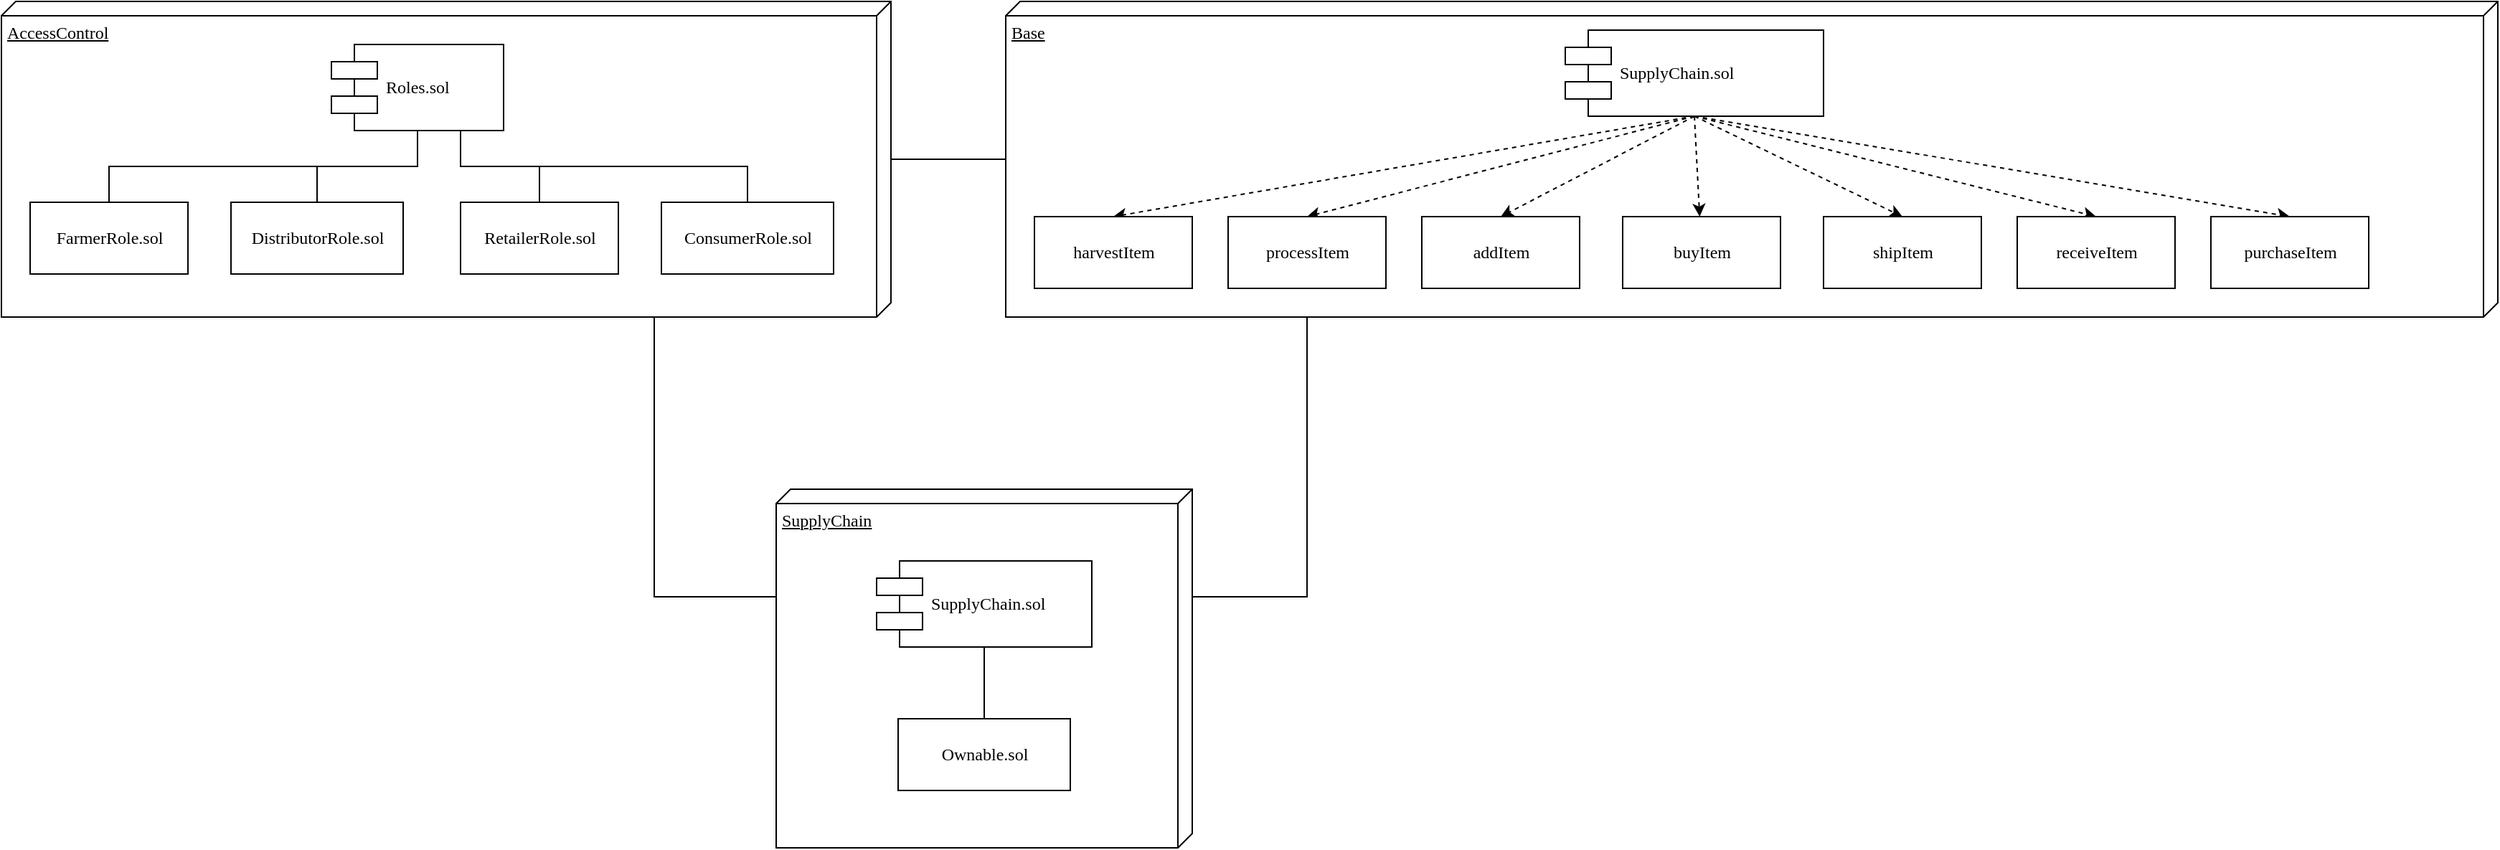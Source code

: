 <mxfile version="10.7.7" type="google"><diagram name="Page-1" id="5f0bae14-7c28-e335-631c-24af17079c00"><mxGraphModel dx="1946" dy="627" grid="1" gridSize="10" guides="1" tooltips="1" connect="1" arrows="1" fold="1" page="1" pageScale="1" pageWidth="1100" pageHeight="850" background="#ffffff" math="0" shadow="0"><root><mxCell id="0"/><mxCell id="1" parent="0"/><mxCell id="aAHase45reV0_nsCXkUk-1" value="" style="edgeStyle=orthogonalEdgeStyle;rounded=0;orthogonalLoop=1;jettySize=auto;html=1;endArrow=none;endFill=0;" edge="1" parent="1" source="39150e848f15840c-1" target="39150e848f15840c-2"><mxGeometry relative="1" as="geometry"/></mxCell><mxCell id="39150e848f15840c-1" value="AccessControl" style="verticalAlign=top;align=left;spacingTop=8;spacingLeft=2;spacingRight=12;shape=cube;size=10;direction=south;fontStyle=4;html=1;rounded=0;shadow=0;comic=0;labelBackgroundColor=none;strokeColor=#000000;strokeWidth=1;fillColor=#ffffff;fontFamily=Verdana;fontSize=12;fontColor=#000000;" parent="1" vertex="1"><mxGeometry x="-170" y="70" width="620" height="220" as="geometry"/></mxCell><mxCell id="39150e848f15840c-2" value="Base" style="verticalAlign=top;align=left;spacingTop=8;spacingLeft=2;spacingRight=12;shape=cube;size=10;direction=south;fontStyle=4;html=1;rounded=0;shadow=0;comic=0;labelBackgroundColor=none;strokeColor=#000000;strokeWidth=1;fillColor=#ffffff;fontFamily=Verdana;fontSize=12;fontColor=#000000;" parent="1" vertex="1"><mxGeometry x="530" y="70" width="1040" height="220" as="geometry"/></mxCell><mxCell id="39150e848f15840c-3" value="SupplyChain" style="verticalAlign=top;align=left;spacingTop=8;spacingLeft=2;spacingRight=12;shape=cube;size=10;direction=south;fontStyle=4;html=1;rounded=0;shadow=0;comic=0;labelBackgroundColor=none;strokeColor=#000000;strokeWidth=1;fillColor=#ffffff;fontFamily=Verdana;fontSize=12;fontColor=#000000;" parent="1" vertex="1"><mxGeometry x="370" y="410" width="290" height="250" as="geometry"/></mxCell><mxCell id="39150e848f15840c-4" value="FarmerRole.sol" style="html=1;rounded=0;shadow=0;comic=0;labelBackgroundColor=none;strokeColor=#000000;strokeWidth=1;fillColor=#ffffff;fontFamily=Verdana;fontSize=12;fontColor=#000000;align=center;" parent="1" vertex="1"><mxGeometry x="-150" y="210" width="110" height="50" as="geometry"/></mxCell><mxCell id="aAHase45reV0_nsCXkUk-2" style="edgeStyle=orthogonalEdgeStyle;rounded=0;orthogonalLoop=1;jettySize=auto;html=1;exitX=0.5;exitY=1;exitDx=0;exitDy=0;entryX=0.5;entryY=0;entryDx=0;entryDy=0;endArrow=none;endFill=0;" edge="1" parent="1" source="39150e848f15840c-5" target="39150e848f15840c-4"><mxGeometry relative="1" as="geometry"/></mxCell><mxCell id="aAHase45reV0_nsCXkUk-4" style="edgeStyle=orthogonalEdgeStyle;rounded=0;orthogonalLoop=1;jettySize=auto;html=1;exitX=0.5;exitY=1;exitDx=0;exitDy=0;entryX=0.5;entryY=0;entryDx=0;entryDy=0;endArrow=none;endFill=0;" edge="1" parent="1" source="39150e848f15840c-5" target="aAHase45reV0_nsCXkUk-3"><mxGeometry relative="1" as="geometry"/></mxCell><mxCell id="aAHase45reV0_nsCXkUk-7" style="edgeStyle=orthogonalEdgeStyle;rounded=0;orthogonalLoop=1;jettySize=auto;html=1;exitX=0.75;exitY=1;exitDx=0;exitDy=0;entryX=0.5;entryY=0;entryDx=0;entryDy=0;endArrow=none;endFill=0;" edge="1" parent="1" source="39150e848f15840c-5" target="aAHase45reV0_nsCXkUk-5"><mxGeometry relative="1" as="geometry"/></mxCell><mxCell id="aAHase45reV0_nsCXkUk-8" style="edgeStyle=orthogonalEdgeStyle;rounded=0;orthogonalLoop=1;jettySize=auto;html=1;exitX=0.75;exitY=1;exitDx=0;exitDy=0;endArrow=none;endFill=0;" edge="1" parent="1" source="39150e848f15840c-5" target="aAHase45reV0_nsCXkUk-6"><mxGeometry relative="1" as="geometry"/></mxCell><mxCell id="39150e848f15840c-5" value="Roles.sol" style="shape=component;align=left;spacingLeft=36;rounded=0;shadow=0;comic=0;labelBackgroundColor=none;strokeColor=#000000;strokeWidth=1;fillColor=#ffffff;fontFamily=Verdana;fontSize=12;fontColor=#000000;html=1;" parent="1" vertex="1"><mxGeometry x="60" y="100" width="120" height="60" as="geometry"/></mxCell><mxCell id="aAHase45reV0_nsCXkUk-21" style="edgeStyle=none;rounded=0;orthogonalLoop=1;jettySize=auto;html=1;exitX=0.5;exitY=1;exitDx=0;exitDy=0;entryX=0.5;entryY=0;entryDx=0;entryDy=0;dashed=1;startArrow=none;startFill=0;endArrow=classic;endFill=1;" edge="1" parent="1" source="39150e848f15840c-7" target="39150e848f15840c-8"><mxGeometry relative="1" as="geometry"/></mxCell><mxCell id="aAHase45reV0_nsCXkUk-22" style="edgeStyle=none;rounded=0;orthogonalLoop=1;jettySize=auto;html=1;exitX=0.5;exitY=1;exitDx=0;exitDy=0;entryX=0.5;entryY=0;entryDx=0;entryDy=0;dashed=1;startArrow=none;startFill=0;endArrow=classic;endFill=1;" edge="1" parent="1" source="39150e848f15840c-7" target="aAHase45reV0_nsCXkUk-14"><mxGeometry relative="1" as="geometry"/></mxCell><mxCell id="aAHase45reV0_nsCXkUk-23" style="edgeStyle=none;rounded=0;orthogonalLoop=1;jettySize=auto;html=1;exitX=0.5;exitY=1;exitDx=0;exitDy=0;entryX=0.5;entryY=0;entryDx=0;entryDy=0;dashed=1;startArrow=none;startFill=0;endArrow=classic;endFill=1;" edge="1" parent="1" source="39150e848f15840c-7" target="aAHase45reV0_nsCXkUk-16"><mxGeometry relative="1" as="geometry"/></mxCell><mxCell id="aAHase45reV0_nsCXkUk-24" style="edgeStyle=none;rounded=0;orthogonalLoop=1;jettySize=auto;html=1;exitX=0.5;exitY=1;exitDx=0;exitDy=0;dashed=1;startArrow=none;startFill=0;endArrow=classic;endFill=1;" edge="1" parent="1" source="39150e848f15840c-7" target="aAHase45reV0_nsCXkUk-17"><mxGeometry relative="1" as="geometry"/></mxCell><mxCell id="aAHase45reV0_nsCXkUk-25" style="edgeStyle=none;rounded=0;orthogonalLoop=1;jettySize=auto;html=1;exitX=0.5;exitY=1;exitDx=0;exitDy=0;entryX=0.5;entryY=0;entryDx=0;entryDy=0;dashed=1;startArrow=none;startFill=0;endArrow=classic;endFill=1;" edge="1" parent="1" source="39150e848f15840c-7" target="aAHase45reV0_nsCXkUk-18"><mxGeometry relative="1" as="geometry"/></mxCell><mxCell id="aAHase45reV0_nsCXkUk-26" style="edgeStyle=none;rounded=0;orthogonalLoop=1;jettySize=auto;html=1;exitX=0.5;exitY=1;exitDx=0;exitDy=0;entryX=0.5;entryY=0;entryDx=0;entryDy=0;dashed=1;startArrow=none;startFill=0;endArrow=classic;endFill=1;" edge="1" parent="1" source="39150e848f15840c-7" target="aAHase45reV0_nsCXkUk-19"><mxGeometry relative="1" as="geometry"/></mxCell><mxCell id="aAHase45reV0_nsCXkUk-27" style="edgeStyle=none;rounded=0;orthogonalLoop=1;jettySize=auto;html=1;exitX=0.5;exitY=1;exitDx=0;exitDy=0;entryX=0.5;entryY=0;entryDx=0;entryDy=0;dashed=1;startArrow=none;startFill=0;endArrow=classic;endFill=1;" edge="1" parent="1" source="39150e848f15840c-7" target="aAHase45reV0_nsCXkUk-20"><mxGeometry relative="1" as="geometry"/></mxCell><mxCell id="39150e848f15840c-7" value="SupplyChain.sol" style="shape=component;align=left;spacingLeft=36;rounded=0;shadow=0;comic=0;labelBackgroundColor=none;strokeColor=#000000;strokeWidth=1;fillColor=#ffffff;fontFamily=Verdana;fontSize=12;fontColor=#000000;html=1;" parent="1" vertex="1"><mxGeometry x="920" y="90" width="180" height="60" as="geometry"/></mxCell><mxCell id="39150e848f15840c-8" value="harvestItem&lt;br&gt;" style="html=1;rounded=0;shadow=0;comic=0;labelBackgroundColor=none;strokeColor=#000000;strokeWidth=1;fillColor=#ffffff;fontFamily=Verdana;fontSize=12;fontColor=#000000;align=center;" parent="1" vertex="1"><mxGeometry x="550" y="220" width="110" height="50" as="geometry"/></mxCell><mxCell id="aAHase45reV0_nsCXkUk-13" value="" style="edgeStyle=orthogonalEdgeStyle;rounded=0;orthogonalLoop=1;jettySize=auto;html=1;endArrow=none;endFill=0;" edge="1" parent="1" source="39150e848f15840c-10" target="aAHase45reV0_nsCXkUk-12"><mxGeometry relative="1" as="geometry"/></mxCell><mxCell id="39150e848f15840c-10" value="SupplyChain.sol" style="shape=component;align=left;spacingLeft=36;rounded=0;shadow=0;comic=0;labelBackgroundColor=none;strokeColor=#000000;strokeWidth=1;fillColor=#ffffff;fontFamily=Verdana;fontSize=12;fontColor=#000000;html=1;" parent="1" vertex="1"><mxGeometry x="440" y="460" width="150" height="60" as="geometry"/></mxCell><mxCell id="39150e848f15840c-17" style="edgeStyle=orthogonalEdgeStyle;rounded=0;html=1;labelBackgroundColor=none;startArrow=none;startFill=0;startSize=8;endArrow=none;endFill=0;endSize=16;fontFamily=Verdana;fontSize=12;" parent="1" source="39150e848f15840c-3" target="39150e848f15840c-2" edge="1"><mxGeometry relative="1" as="geometry"><Array as="points"><mxPoint x="740" y="485"/></Array></mxGeometry></mxCell><mxCell id="39150e848f15840c-18" style="edgeStyle=orthogonalEdgeStyle;rounded=0;html=1;labelBackgroundColor=none;startArrow=none;startFill=0;startSize=8;endArrow=none;endFill=0;endSize=16;fontFamily=Verdana;fontSize=12;" parent="1" source="39150e848f15840c-3" target="39150e848f15840c-1" edge="1"><mxGeometry relative="1" as="geometry"><Array as="points"><mxPoint x="285" y="485"/></Array></mxGeometry></mxCell><mxCell id="aAHase45reV0_nsCXkUk-3" value="DistributorRole.sol" style="html=1;rounded=0;shadow=0;comic=0;labelBackgroundColor=none;strokeColor=#000000;strokeWidth=1;fillColor=#ffffff;fontFamily=Verdana;fontSize=12;fontColor=#000000;align=center;" vertex="1" parent="1"><mxGeometry x="-10" y="210" width="120" height="50" as="geometry"/></mxCell><mxCell id="aAHase45reV0_nsCXkUk-5" value="RetailerRole.sol" style="html=1;rounded=0;shadow=0;comic=0;labelBackgroundColor=none;strokeColor=#000000;strokeWidth=1;fillColor=#ffffff;fontFamily=Verdana;fontSize=12;fontColor=#000000;align=center;" vertex="1" parent="1"><mxGeometry x="150" y="210" width="110" height="50" as="geometry"/></mxCell><mxCell id="aAHase45reV0_nsCXkUk-6" value="ConsumerRole.sol" style="html=1;rounded=0;shadow=0;comic=0;labelBackgroundColor=none;strokeColor=#000000;strokeWidth=1;fillColor=#ffffff;fontFamily=Verdana;fontSize=12;fontColor=#000000;align=center;" vertex="1" parent="1"><mxGeometry x="290" y="210" width="120" height="50" as="geometry"/></mxCell><mxCell id="aAHase45reV0_nsCXkUk-12" value="Ownable.sol" style="html=1;rounded=0;shadow=0;comic=0;labelBackgroundColor=none;strokeColor=#000000;strokeWidth=1;fillColor=#ffffff;fontFamily=Verdana;fontSize=12;fontColor=#000000;align=center;" vertex="1" parent="1"><mxGeometry x="455" y="570" width="120" height="50" as="geometry"/></mxCell><mxCell id="aAHase45reV0_nsCXkUk-14" value="processItem&lt;br&gt;" style="html=1;rounded=0;shadow=0;comic=0;labelBackgroundColor=none;strokeColor=#000000;strokeWidth=1;fillColor=#ffffff;fontFamily=Verdana;fontSize=12;fontColor=#000000;align=center;" vertex="1" parent="1"><mxGeometry x="685" y="220" width="110" height="50" as="geometry"/></mxCell><mxCell id="aAHase45reV0_nsCXkUk-16" value="addItem&lt;br&gt;" style="html=1;rounded=0;shadow=0;comic=0;labelBackgroundColor=none;strokeColor=#000000;strokeWidth=1;fillColor=#ffffff;fontFamily=Verdana;fontSize=12;fontColor=#000000;align=center;" vertex="1" parent="1"><mxGeometry x="820" y="220" width="110" height="50" as="geometry"/></mxCell><mxCell id="aAHase45reV0_nsCXkUk-17" value="buyItem&lt;br&gt;" style="html=1;rounded=0;shadow=0;comic=0;labelBackgroundColor=none;strokeColor=#000000;strokeWidth=1;fillColor=#ffffff;fontFamily=Verdana;fontSize=12;fontColor=#000000;align=center;" vertex="1" parent="1"><mxGeometry x="960" y="220" width="110" height="50" as="geometry"/></mxCell><mxCell id="aAHase45reV0_nsCXkUk-18" value="shipItem&lt;br&gt;" style="html=1;rounded=0;shadow=0;comic=0;labelBackgroundColor=none;strokeColor=#000000;strokeWidth=1;fillColor=#ffffff;fontFamily=Verdana;fontSize=12;fontColor=#000000;align=center;" vertex="1" parent="1"><mxGeometry x="1100" y="220" width="110" height="50" as="geometry"/></mxCell><mxCell id="aAHase45reV0_nsCXkUk-19" value="receiveItem&lt;br&gt;" style="html=1;rounded=0;shadow=0;comic=0;labelBackgroundColor=none;strokeColor=#000000;strokeWidth=1;fillColor=#ffffff;fontFamily=Verdana;fontSize=12;fontColor=#000000;align=center;" vertex="1" parent="1"><mxGeometry x="1235" y="220" width="110" height="50" as="geometry"/></mxCell><mxCell id="aAHase45reV0_nsCXkUk-20" value="purchaseItem&lt;br&gt;" style="html=1;rounded=0;shadow=0;comic=0;labelBackgroundColor=none;strokeColor=#000000;strokeWidth=1;fillColor=#ffffff;fontFamily=Verdana;fontSize=12;fontColor=#000000;align=center;" vertex="1" parent="1"><mxGeometry x="1370" y="220" width="110" height="50" as="geometry"/></mxCell></root></mxGraphModel></diagram></mxfile>